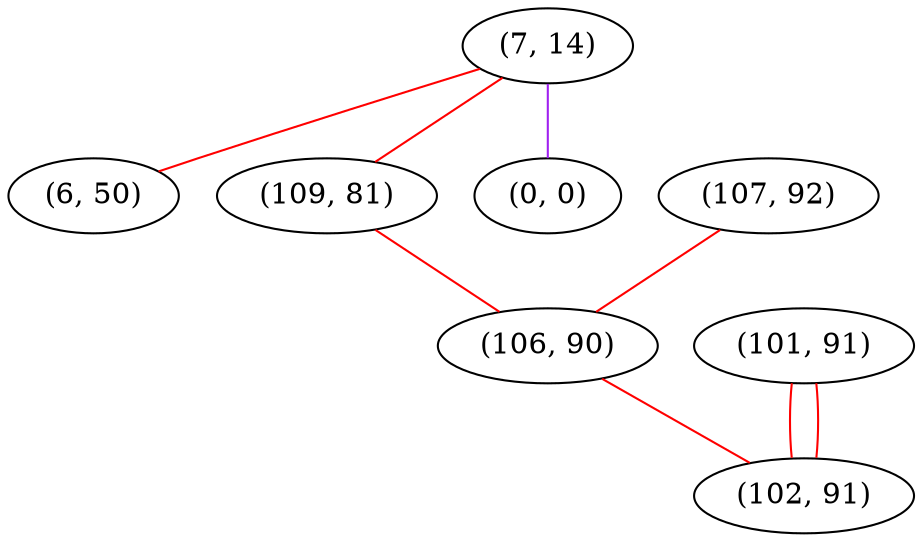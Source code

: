 graph "" {
"(7, 14)";
"(6, 50)";
"(101, 91)";
"(107, 92)";
"(109, 81)";
"(0, 0)";
"(106, 90)";
"(102, 91)";
"(7, 14)" -- "(109, 81)"  [color=red, key=0, weight=1];
"(7, 14)" -- "(6, 50)"  [color=red, key=0, weight=1];
"(7, 14)" -- "(0, 0)"  [color=purple, key=0, weight=4];
"(101, 91)" -- "(102, 91)"  [color=red, key=0, weight=1];
"(101, 91)" -- "(102, 91)"  [color=red, key=1, weight=1];
"(107, 92)" -- "(106, 90)"  [color=red, key=0, weight=1];
"(109, 81)" -- "(106, 90)"  [color=red, key=0, weight=1];
"(106, 90)" -- "(102, 91)"  [color=red, key=0, weight=1];
}
